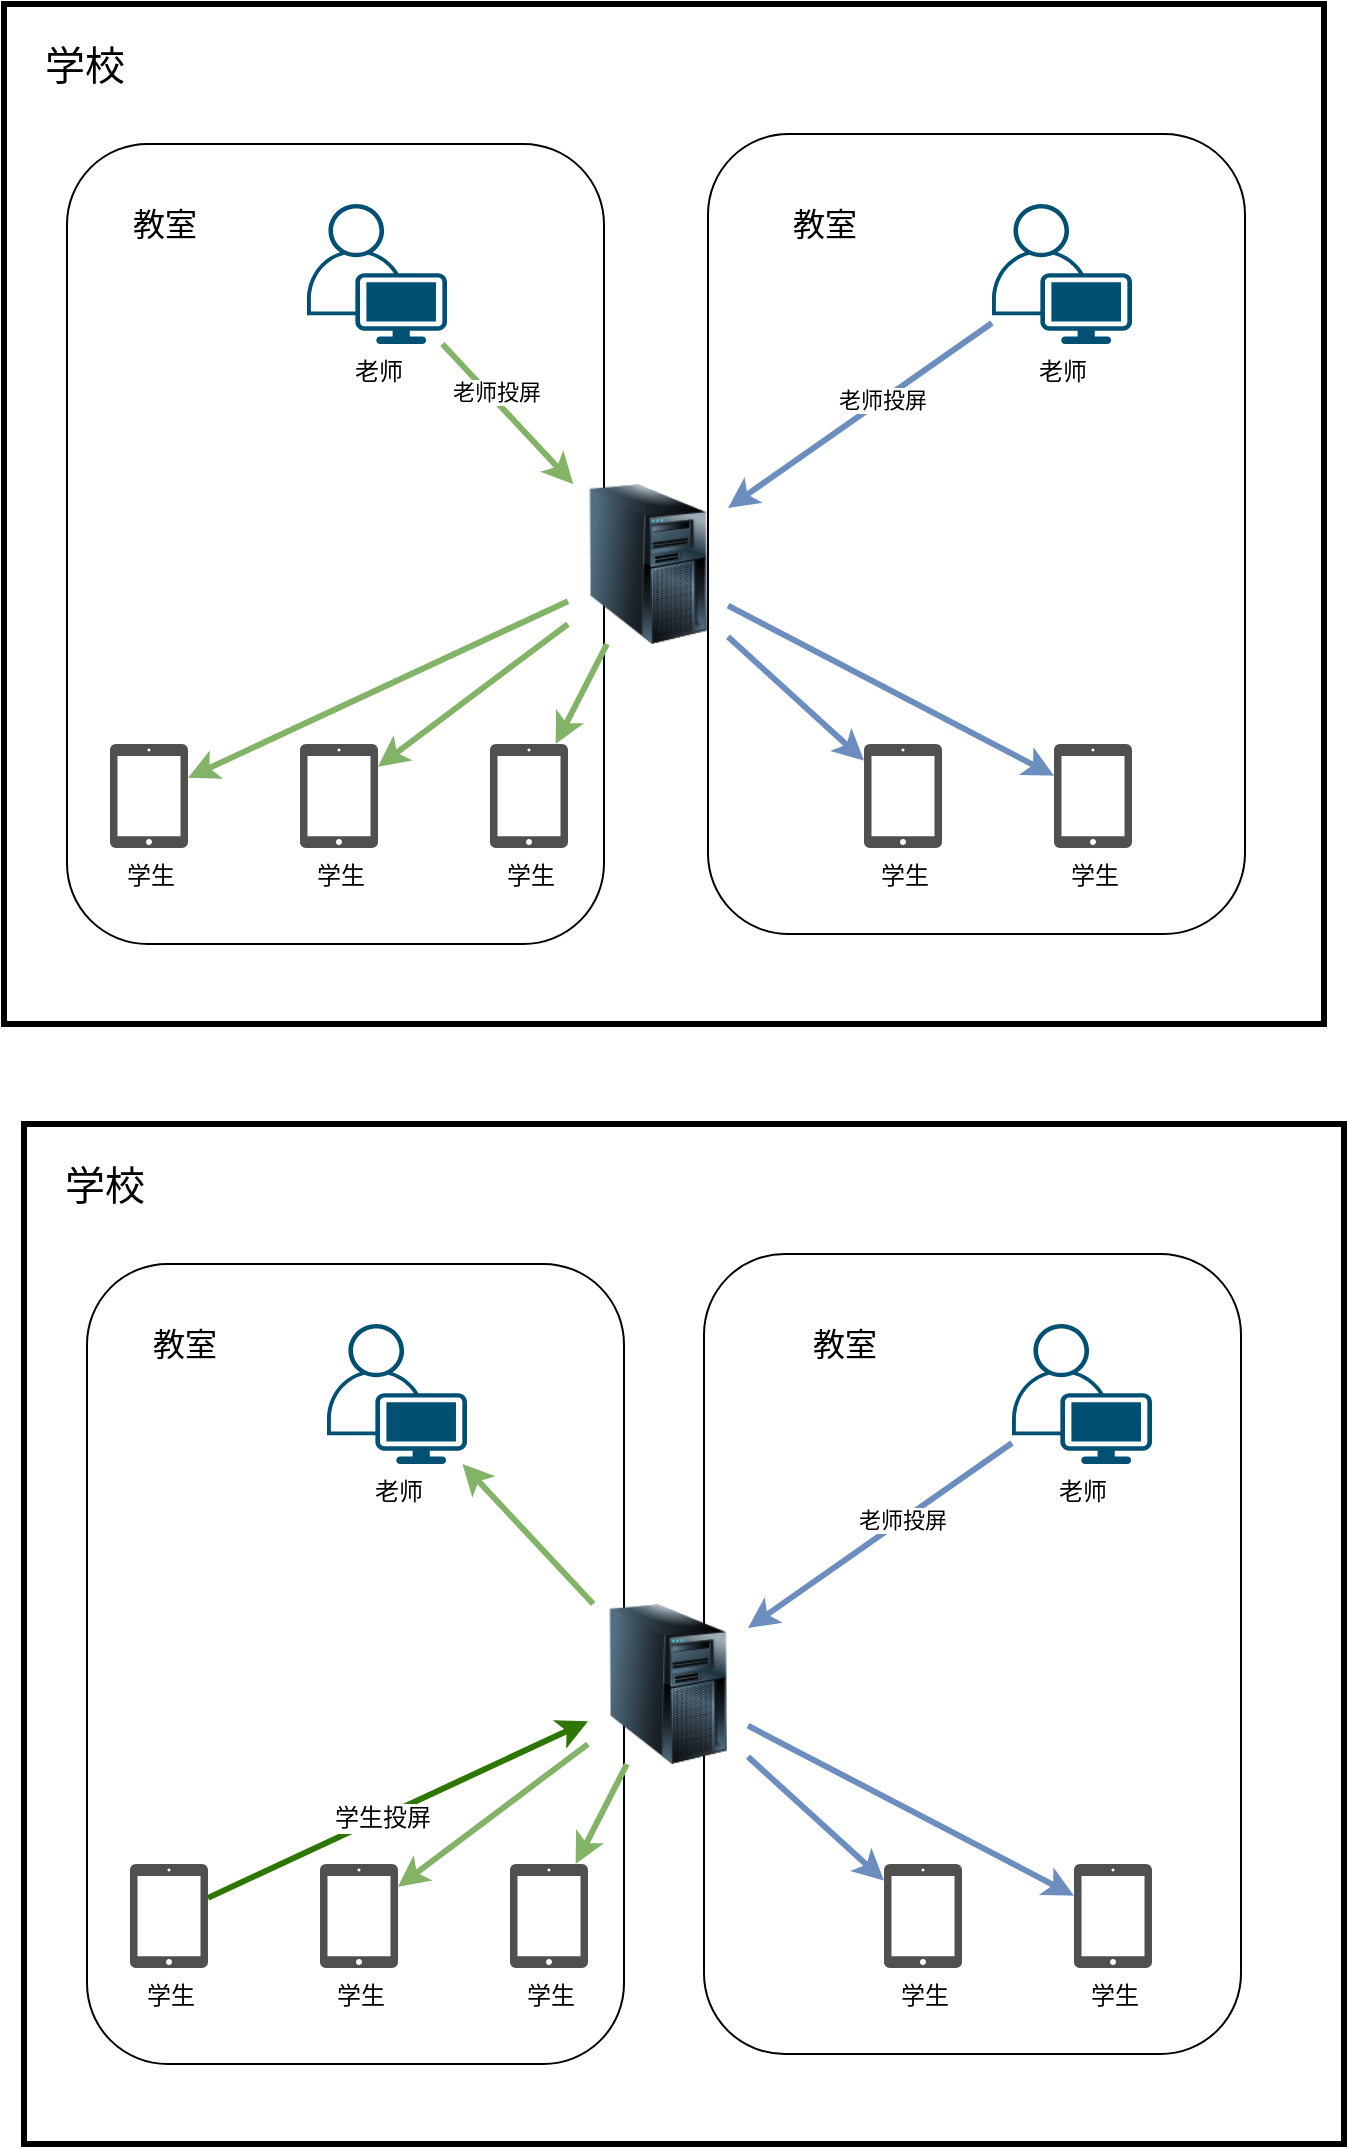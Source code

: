 <mxfile version="13.3.5" type="device" pages="2"><diagram id="tAPSnqdzK5UdrrpD2V4k" name="第 1 页"><mxGraphModel dx="1250" dy="2069" grid="1" gridSize="10" guides="1" tooltips="1" connect="1" arrows="1" fold="1" page="1" pageScale="1" pageWidth="827" pageHeight="1169" math="0" shadow="0"><root><mxCell id="0"/><mxCell id="1" parent="0"/><mxCell id="n63GB91owtGo9EB-NZ4O-34" value="" style="rounded=0;whiteSpace=wrap;html=1;strokeWidth=3;" vertex="1" parent="1"><mxGeometry x="40" y="-1130" width="660" height="510" as="geometry"/></mxCell><mxCell id="n63GB91owtGo9EB-NZ4O-35" value="" style="rounded=1;whiteSpace=wrap;html=1;strokeWidth=1;" vertex="1" parent="1"><mxGeometry x="71.5" y="-1060" width="268.5" height="400" as="geometry"/></mxCell><mxCell id="n63GB91owtGo9EB-NZ4O-36" value="" style="rounded=1;whiteSpace=wrap;html=1;strokeWidth=1;" vertex="1" parent="1"><mxGeometry x="392" y="-1065" width="268.5" height="400" as="geometry"/></mxCell><mxCell id="n63GB91owtGo9EB-NZ4O-9" style="rounded=0;orthogonalLoop=1;jettySize=auto;html=1;strokeWidth=3;fillColor=#d5e8d4;strokeColor=#82b366;" edge="1" parent="1" source="n63GB91owtGo9EB-NZ4O-1" target="n63GB91owtGo9EB-NZ4O-8"><mxGeometry relative="1" as="geometry"/></mxCell><mxCell id="n63GB91owtGo9EB-NZ4O-31" value="老师投屏" style="edgeLabel;html=1;align=center;verticalAlign=middle;resizable=0;points=[];" vertex="1" connectable="0" parent="n63GB91owtGo9EB-NZ4O-9"><mxGeometry x="-0.267" y="3" relative="1" as="geometry"><mxPoint as="offset"/></mxGeometry></mxCell><mxCell id="n63GB91owtGo9EB-NZ4O-1" value="老师" style="points=[[0.35,0,0],[0.98,0.51,0],[1,0.71,0],[0.67,1,0],[0,0.795,0],[0,0.65,0]];verticalLabelPosition=bottom;html=1;verticalAlign=top;align=center;pointerEvents=1;shape=mxgraph.cisco19.user;fillColor=#005073;strokeColor=none;strokeWidth=3;" vertex="1" parent="1"><mxGeometry x="191.5" y="-1030" width="70" height="70" as="geometry"/></mxCell><mxCell id="n63GB91owtGo9EB-NZ4O-2" value="学生" style="pointerEvents=1;shadow=0;dashed=0;html=1;strokeColor=none;fillColor=#505050;labelPosition=center;verticalLabelPosition=bottom;verticalAlign=top;outlineConnect=0;align=center;shape=mxgraph.office.devices.tablet_ipad;strokeWidth=3;" vertex="1" parent="1"><mxGeometry x="93" y="-760" width="39" height="52" as="geometry"/></mxCell><mxCell id="n63GB91owtGo9EB-NZ4O-3" value="学生" style="pointerEvents=1;shadow=0;dashed=0;html=1;strokeColor=none;fillColor=#505050;labelPosition=center;verticalLabelPosition=bottom;verticalAlign=top;outlineConnect=0;align=center;shape=mxgraph.office.devices.tablet_ipad;strokeWidth=3;" vertex="1" parent="1"><mxGeometry x="188" y="-760" width="39" height="52" as="geometry"/></mxCell><mxCell id="n63GB91owtGo9EB-NZ4O-4" value="学生" style="pointerEvents=1;shadow=0;dashed=0;html=1;strokeColor=none;fillColor=#505050;labelPosition=center;verticalLabelPosition=bottom;verticalAlign=top;outlineConnect=0;align=center;shape=mxgraph.office.devices.tablet_ipad;strokeWidth=3;" vertex="1" parent="1"><mxGeometry x="283" y="-760" width="39" height="52" as="geometry"/></mxCell><mxCell id="n63GB91owtGo9EB-NZ4O-5" value="学生" style="pointerEvents=1;shadow=0;dashed=0;html=1;strokeColor=none;fillColor=#505050;labelPosition=center;verticalLabelPosition=bottom;verticalAlign=top;outlineConnect=0;align=center;shape=mxgraph.office.devices.tablet_ipad;strokeWidth=3;" vertex="1" parent="1"><mxGeometry x="470" y="-760" width="39" height="52" as="geometry"/></mxCell><mxCell id="n63GB91owtGo9EB-NZ4O-6" value="学生" style="pointerEvents=1;shadow=0;dashed=0;html=1;strokeColor=none;fillColor=#505050;labelPosition=center;verticalLabelPosition=bottom;verticalAlign=top;outlineConnect=0;align=center;shape=mxgraph.office.devices.tablet_ipad;strokeWidth=3;" vertex="1" parent="1"><mxGeometry x="565" y="-760" width="39" height="52" as="geometry"/></mxCell><mxCell id="n63GB91owtGo9EB-NZ4O-10" style="edgeStyle=none;rounded=0;orthogonalLoop=1;jettySize=auto;html=1;strokeWidth=3;fillColor=#dae8fc;strokeColor=#6c8ebf;" edge="1" parent="1" source="n63GB91owtGo9EB-NZ4O-7" target="n63GB91owtGo9EB-NZ4O-8"><mxGeometry relative="1" as="geometry"/></mxCell><mxCell id="n63GB91owtGo9EB-NZ4O-32" value="老师投屏" style="edgeLabel;html=1;align=center;verticalAlign=middle;resizable=0;points=[];" vertex="1" connectable="0" parent="n63GB91owtGo9EB-NZ4O-10"><mxGeometry x="-0.16" relative="1" as="geometry"><mxPoint as="offset"/></mxGeometry></mxCell><mxCell id="n63GB91owtGo9EB-NZ4O-7" value="老师" style="points=[[0.35,0,0],[0.98,0.51,0],[1,0.71,0],[0.67,1,0],[0,0.795,0],[0,0.65,0]];verticalLabelPosition=bottom;html=1;verticalAlign=top;aspect=fixed;align=center;pointerEvents=1;shape=mxgraph.cisco19.user;fillColor=#005073;strokeColor=none;strokeWidth=3;" vertex="1" parent="1"><mxGeometry x="534" y="-1030" width="70" height="70" as="geometry"/></mxCell><mxCell id="n63GB91owtGo9EB-NZ4O-11" style="edgeStyle=none;rounded=0;orthogonalLoop=1;jettySize=auto;html=1;strokeWidth=3;fillColor=#d5e8d4;strokeColor=#82b366;" edge="1" parent="1" source="n63GB91owtGo9EB-NZ4O-8" target="n63GB91owtGo9EB-NZ4O-2"><mxGeometry relative="1" as="geometry"/></mxCell><mxCell id="n63GB91owtGo9EB-NZ4O-12" style="edgeStyle=none;rounded=0;orthogonalLoop=1;jettySize=auto;html=1;strokeWidth=3;fillColor=#d5e8d4;strokeColor=#82b366;" edge="1" parent="1" source="n63GB91owtGo9EB-NZ4O-8" target="n63GB91owtGo9EB-NZ4O-3"><mxGeometry relative="1" as="geometry"/></mxCell><mxCell id="n63GB91owtGo9EB-NZ4O-13" style="edgeStyle=none;rounded=0;orthogonalLoop=1;jettySize=auto;html=1;strokeWidth=3;fillColor=#d5e8d4;strokeColor=#82b366;" edge="1" parent="1" source="n63GB91owtGo9EB-NZ4O-8" target="n63GB91owtGo9EB-NZ4O-4"><mxGeometry relative="1" as="geometry"/></mxCell><mxCell id="n63GB91owtGo9EB-NZ4O-14" style="edgeStyle=none;rounded=0;orthogonalLoop=1;jettySize=auto;html=1;strokeWidth=3;fillColor=#dae8fc;strokeColor=#6c8ebf;" edge="1" parent="1" source="n63GB91owtGo9EB-NZ4O-8" target="n63GB91owtGo9EB-NZ4O-5"><mxGeometry relative="1" as="geometry"/></mxCell><mxCell id="n63GB91owtGo9EB-NZ4O-15" style="edgeStyle=none;rounded=0;orthogonalLoop=1;jettySize=auto;html=1;strokeWidth=3;fillColor=#dae8fc;strokeColor=#6c8ebf;" edge="1" parent="1" source="n63GB91owtGo9EB-NZ4O-8" target="n63GB91owtGo9EB-NZ4O-6"><mxGeometry relative="1" as="geometry"/></mxCell><mxCell id="n63GB91owtGo9EB-NZ4O-8" value="" style="image;html=1;labelBackgroundColor=#ffffff;image=img/lib/clip_art/computers/Server_Tower_128x128.png;strokeWidth=3;" vertex="1" parent="1"><mxGeometry x="322" y="-890" width="80" height="80" as="geometry"/></mxCell><mxCell id="n63GB91owtGo9EB-NZ4O-37" value="学校" style="text;html=1;align=center;verticalAlign=middle;resizable=0;points=[];autosize=1;fontSize=20;" vertex="1" parent="1"><mxGeometry x="50" y="-1115" width="60" height="30" as="geometry"/></mxCell><mxCell id="n63GB91owtGo9EB-NZ4O-38" value="教室" style="text;html=1;align=center;verticalAlign=middle;resizable=0;points=[];autosize=1;fontSize=16;" vertex="1" parent="1"><mxGeometry x="95" y="-1030" width="50" height="20" as="geometry"/></mxCell><mxCell id="n63GB91owtGo9EB-NZ4O-39" value="教室" style="text;html=1;align=center;verticalAlign=middle;resizable=0;points=[];autosize=1;fontSize=16;" vertex="1" parent="1"><mxGeometry x="425" y="-1030" width="50" height="20" as="geometry"/></mxCell><mxCell id="n63GB91owtGo9EB-NZ4O-40" value="" style="rounded=0;whiteSpace=wrap;html=1;strokeWidth=3;" vertex="1" parent="1"><mxGeometry x="50" y="-570" width="660" height="510" as="geometry"/></mxCell><mxCell id="n63GB91owtGo9EB-NZ4O-41" value="" style="rounded=1;whiteSpace=wrap;html=1;strokeWidth=1;" vertex="1" parent="1"><mxGeometry x="81.5" y="-500" width="268.5" height="400" as="geometry"/></mxCell><mxCell id="n63GB91owtGo9EB-NZ4O-42" value="" style="rounded=1;whiteSpace=wrap;html=1;strokeWidth=1;" vertex="1" parent="1"><mxGeometry x="390" y="-505" width="268.5" height="400" as="geometry"/></mxCell><mxCell id="n63GB91owtGo9EB-NZ4O-43" style="rounded=0;orthogonalLoop=1;jettySize=auto;html=1;strokeWidth=3;fillColor=#d5e8d4;strokeColor=#82b366;" edge="1" parent="1" source="n63GB91owtGo9EB-NZ4O-59" target="n63GB91owtGo9EB-NZ4O-45"><mxGeometry relative="1" as="geometry"/></mxCell><mxCell id="n63GB91owtGo9EB-NZ4O-45" value="老师" style="points=[[0.35,0,0],[0.98,0.51,0],[1,0.71,0],[0.67,1,0],[0,0.795,0],[0,0.65,0]];verticalLabelPosition=bottom;html=1;verticalAlign=top;align=center;pointerEvents=1;shape=mxgraph.cisco19.user;fillColor=#005073;strokeColor=none;strokeWidth=3;" vertex="1" parent="1"><mxGeometry x="201.5" y="-470" width="70" height="70" as="geometry"/></mxCell><mxCell id="n63GB91owtGo9EB-NZ4O-46" value="学生" style="pointerEvents=1;shadow=0;dashed=0;html=1;strokeColor=none;fillColor=#505050;labelPosition=center;verticalLabelPosition=bottom;verticalAlign=top;outlineConnect=0;align=center;shape=mxgraph.office.devices.tablet_ipad;strokeWidth=3;" vertex="1" parent="1"><mxGeometry x="103" y="-200" width="39" height="52" as="geometry"/></mxCell><mxCell id="n63GB91owtGo9EB-NZ4O-47" value="学生" style="pointerEvents=1;shadow=0;dashed=0;html=1;strokeColor=none;fillColor=#505050;labelPosition=center;verticalLabelPosition=bottom;verticalAlign=top;outlineConnect=0;align=center;shape=mxgraph.office.devices.tablet_ipad;strokeWidth=3;" vertex="1" parent="1"><mxGeometry x="198" y="-200" width="39" height="52" as="geometry"/></mxCell><mxCell id="n63GB91owtGo9EB-NZ4O-48" value="学生" style="pointerEvents=1;shadow=0;dashed=0;html=1;strokeColor=none;fillColor=#505050;labelPosition=center;verticalLabelPosition=bottom;verticalAlign=top;outlineConnect=0;align=center;shape=mxgraph.office.devices.tablet_ipad;strokeWidth=3;" vertex="1" parent="1"><mxGeometry x="293" y="-200" width="39" height="52" as="geometry"/></mxCell><mxCell id="n63GB91owtGo9EB-NZ4O-49" value="学生" style="pointerEvents=1;shadow=0;dashed=0;html=1;strokeColor=none;fillColor=#505050;labelPosition=center;verticalLabelPosition=bottom;verticalAlign=top;outlineConnect=0;align=center;shape=mxgraph.office.devices.tablet_ipad;strokeWidth=3;" vertex="1" parent="1"><mxGeometry x="480" y="-200" width="39" height="52" as="geometry"/></mxCell><mxCell id="n63GB91owtGo9EB-NZ4O-50" value="学生" style="pointerEvents=1;shadow=0;dashed=0;html=1;strokeColor=none;fillColor=#505050;labelPosition=center;verticalLabelPosition=bottom;verticalAlign=top;outlineConnect=0;align=center;shape=mxgraph.office.devices.tablet_ipad;strokeWidth=3;" vertex="1" parent="1"><mxGeometry x="575" y="-200" width="39" height="52" as="geometry"/></mxCell><mxCell id="n63GB91owtGo9EB-NZ4O-51" style="edgeStyle=none;rounded=0;orthogonalLoop=1;jettySize=auto;html=1;strokeWidth=3;fillColor=#dae8fc;strokeColor=#6c8ebf;" edge="1" parent="1" source="n63GB91owtGo9EB-NZ4O-53" target="n63GB91owtGo9EB-NZ4O-59"><mxGeometry relative="1" as="geometry"/></mxCell><mxCell id="n63GB91owtGo9EB-NZ4O-52" value="老师投屏" style="edgeLabel;html=1;align=center;verticalAlign=middle;resizable=0;points=[];" vertex="1" connectable="0" parent="n63GB91owtGo9EB-NZ4O-51"><mxGeometry x="-0.16" relative="1" as="geometry"><mxPoint as="offset"/></mxGeometry></mxCell><mxCell id="n63GB91owtGo9EB-NZ4O-53" value="老师" style="points=[[0.35,0,0],[0.98,0.51,0],[1,0.71,0],[0.67,1,0],[0,0.795,0],[0,0.65,0]];verticalLabelPosition=bottom;html=1;verticalAlign=top;aspect=fixed;align=center;pointerEvents=1;shape=mxgraph.cisco19.user;fillColor=#005073;strokeColor=none;strokeWidth=3;" vertex="1" parent="1"><mxGeometry x="544" y="-470" width="70" height="70" as="geometry"/></mxCell><mxCell id="n63GB91owtGo9EB-NZ4O-54" style="edgeStyle=none;rounded=0;orthogonalLoop=1;jettySize=auto;html=1;strokeWidth=3;fillColor=#60a917;strokeColor=#2D7600;" edge="1" parent="1" source="n63GB91owtGo9EB-NZ4O-46" target="n63GB91owtGo9EB-NZ4O-59"><mxGeometry relative="1" as="geometry"/></mxCell><mxCell id="n63GB91owtGo9EB-NZ4O-63" value="学生投屏" style="edgeLabel;html=1;align=center;verticalAlign=middle;resizable=0;points=[];fontSize=12;" vertex="1" connectable="0" parent="n63GB91owtGo9EB-NZ4O-54"><mxGeometry x="-0.082" relative="1" as="geometry"><mxPoint as="offset"/></mxGeometry></mxCell><mxCell id="n63GB91owtGo9EB-NZ4O-55" style="edgeStyle=none;rounded=0;orthogonalLoop=1;jettySize=auto;html=1;strokeWidth=3;fillColor=#d5e8d4;strokeColor=#82b366;" edge="1" parent="1" source="n63GB91owtGo9EB-NZ4O-59" target="n63GB91owtGo9EB-NZ4O-47"><mxGeometry relative="1" as="geometry"/></mxCell><mxCell id="n63GB91owtGo9EB-NZ4O-56" style="edgeStyle=none;rounded=0;orthogonalLoop=1;jettySize=auto;html=1;strokeWidth=3;fillColor=#d5e8d4;strokeColor=#82b366;" edge="1" parent="1" source="n63GB91owtGo9EB-NZ4O-59" target="n63GB91owtGo9EB-NZ4O-48"><mxGeometry relative="1" as="geometry"/></mxCell><mxCell id="n63GB91owtGo9EB-NZ4O-57" style="edgeStyle=none;rounded=0;orthogonalLoop=1;jettySize=auto;html=1;strokeWidth=3;fillColor=#dae8fc;strokeColor=#6c8ebf;" edge="1" parent="1" source="n63GB91owtGo9EB-NZ4O-59" target="n63GB91owtGo9EB-NZ4O-49"><mxGeometry relative="1" as="geometry"/></mxCell><mxCell id="n63GB91owtGo9EB-NZ4O-58" style="edgeStyle=none;rounded=0;orthogonalLoop=1;jettySize=auto;html=1;strokeWidth=3;fillColor=#dae8fc;strokeColor=#6c8ebf;" edge="1" parent="1" source="n63GB91owtGo9EB-NZ4O-59" target="n63GB91owtGo9EB-NZ4O-50"><mxGeometry relative="1" as="geometry"/></mxCell><mxCell id="n63GB91owtGo9EB-NZ4O-59" value="" style="image;html=1;labelBackgroundColor=#ffffff;image=img/lib/clip_art/computers/Server_Tower_128x128.png;strokeWidth=3;" vertex="1" parent="1"><mxGeometry x="332" y="-330" width="80" height="80" as="geometry"/></mxCell><mxCell id="n63GB91owtGo9EB-NZ4O-60" value="学校" style="text;html=1;align=center;verticalAlign=middle;resizable=0;points=[];autosize=1;fontSize=20;" vertex="1" parent="1"><mxGeometry x="60" y="-555" width="60" height="30" as="geometry"/></mxCell><mxCell id="n63GB91owtGo9EB-NZ4O-61" value="教室" style="text;html=1;align=center;verticalAlign=middle;resizable=0;points=[];autosize=1;fontSize=16;" vertex="1" parent="1"><mxGeometry x="105" y="-470" width="50" height="20" as="geometry"/></mxCell><mxCell id="n63GB91owtGo9EB-NZ4O-62" value="教室" style="text;html=1;align=center;verticalAlign=middle;resizable=0;points=[];autosize=1;fontSize=16;" vertex="1" parent="1"><mxGeometry x="435" y="-470" width="50" height="20" as="geometry"/></mxCell></root></mxGraphModel></diagram><diagram id="m1uatFtgyrdVaIssAsyy" name="第 2 页"><mxGraphModel dx="1250" dy="900" grid="1" gridSize="10" guides="1" tooltips="1" connect="1" arrows="1" fold="1" page="1" pageScale="1" pageWidth="827" pageHeight="1169" math="0" shadow="0"><root><mxCell id="jPvBEQey0Vab2S8m6L6u-0"/><mxCell id="jPvBEQey0Vab2S8m6L6u-1" parent="jPvBEQey0Vab2S8m6L6u-0"/><mxCell id="jPvBEQey0Vab2S8m6L6u-2" value="" style="rounded=0;whiteSpace=wrap;html=1;fillColor=#FFFFFF;fontSize=12;fontColor=#000000;align=center;" vertex="1" parent="jPvBEQey0Vab2S8m6L6u-1"><mxGeometry x="60" y="80" width="600" height="120" as="geometry"/></mxCell><mxCell id="jPvBEQey0Vab2S8m6L6u-3" value="" style="rounded=0;whiteSpace=wrap;html=1;fillColor=#FFFFFF;fontSize=12;fontColor=#000000;align=center;" vertex="1" parent="jPvBEQey0Vab2S8m6L6u-1"><mxGeometry x="60" y="347" width="600" height="120" as="geometry"/></mxCell><mxCell id="jPvBEQey0Vab2S8m6L6u-4" value="数字水印" style="rounded=0;whiteSpace=wrap;html=1;fillColor=#FFFFFF;fontSize=12;fontColor=#000000;align=center;" vertex="1" parent="jPvBEQey0Vab2S8m6L6u-1"><mxGeometry x="140" y="360" width="120" height="40" as="geometry"/></mxCell><mxCell id="jPvBEQey0Vab2S8m6L6u-5" value="可逆信息隐藏技术" style="rounded=0;whiteSpace=wrap;html=1;fillColor=#FFFFFF;fontSize=12;fontColor=#000000;align=center;" vertex="1" parent="jPvBEQey0Vab2S8m6L6u-1"><mxGeometry x="400" y="360" width="120" height="40" as="geometry"/></mxCell><mxCell id="jPvBEQey0Vab2S8m6L6u-6" value="反向查询" style="rounded=0;whiteSpace=wrap;html=1;fillColor=#FFFFFF;fontSize=12;fontColor=#000000;align=center;" vertex="1" parent="jPvBEQey0Vab2S8m6L6u-1"><mxGeometry x="140" y="420" width="120" height="40" as="geometry"/></mxCell><mxCell id="jPvBEQey0Vab2S8m6L6u-7" value="课程管理" style="rounded=0;whiteSpace=wrap;html=1;fillColor=#FFFFFF;fontSize=12;fontColor=#000000;align=center;" vertex="1" parent="jPvBEQey0Vab2S8m6L6u-1"><mxGeometry x="300" y="93" width="120" height="40" as="geometry"/></mxCell><mxCell id="jPvBEQey0Vab2S8m6L6u-8" value="课室管理" style="rounded=0;whiteSpace=wrap;html=1;fillColor=#FFFFFF;fontSize=12;fontColor=#000000;align=center;" vertex="1" parent="jPvBEQey0Vab2S8m6L6u-1"><mxGeometry x="470" y="93" width="120" height="40" as="geometry"/></mxCell><mxCell id="jPvBEQey0Vab2S8m6L6u-9" value="数据分析" style="rounded=0;whiteSpace=wrap;html=1;fillColor=#FFFFFF;fontSize=12;fontColor=#000000;align=center;" vertex="1" parent="jPvBEQey0Vab2S8m6L6u-1"><mxGeometry x="470" y="143" width="120" height="40" as="geometry"/></mxCell><mxCell id="jPvBEQey0Vab2S8m6L6u-10" value="资源管理" style="rounded=0;whiteSpace=wrap;html=1;fillColor=#FFFFFF;fontSize=12;fontColor=#000000;align=center;" vertex="1" parent="jPvBEQey0Vab2S8m6L6u-1"><mxGeometry x="300" y="143" width="120" height="40" as="geometry"/></mxCell><mxCell id="jPvBEQey0Vab2S8m6L6u-11" value="用户管理" style="rounded=0;whiteSpace=wrap;html=1;fillColor=#FFFFFF;fontSize=12;fontColor=#000000;align=center;" vertex="1" parent="jPvBEQey0Vab2S8m6L6u-1"><mxGeometry x="130" y="143" width="120" height="40" as="geometry"/></mxCell><mxCell id="jPvBEQey0Vab2S8m6L6u-12" value="" style="rounded=0;whiteSpace=wrap;html=1;fillColor=#FFFFFF;fontSize=12;fontColor=#000000;align=center;" vertex="1" parent="jPvBEQey0Vab2S8m6L6u-1"><mxGeometry x="60" y="213" width="600" height="120" as="geometry"/></mxCell><mxCell id="jPvBEQey0Vab2S8m6L6u-13" value="资源产权登记" style="rounded=0;whiteSpace=wrap;html=1;fillColor=#FFFFFF;fontSize=12;fontColor=#000000;align=center;" vertex="1" parent="jPvBEQey0Vab2S8m6L6u-1"><mxGeometry x="190" y="230" width="120" height="40" as="geometry"/></mxCell><mxCell id="jPvBEQey0Vab2S8m6L6u-14" value="账户中心" style="rounded=0;whiteSpace=wrap;html=1;fillColor=#FFFFFF;fontSize=12;fontColor=#000000;align=center;" vertex="1" parent="jPvBEQey0Vab2S8m6L6u-1"><mxGeometry x="400" y="230" width="120" height="40" as="geometry"/></mxCell><mxCell id="jPvBEQey0Vab2S8m6L6u-15" value="资源交易" style="rounded=0;whiteSpace=wrap;html=1;fillColor=#FFFFFF;fontSize=12;fontColor=#000000;align=center;" vertex="1" parent="jPvBEQey0Vab2S8m6L6u-1"><mxGeometry x="130" y="280" width="120" height="40" as="geometry"/></mxCell><mxCell id="jPvBEQey0Vab2S8m6L6u-16" value="合约管理" style="rounded=0;whiteSpace=wrap;html=1;fillColor=#FFFFFF;fontSize=12;fontColor=#000000;align=center;" vertex="1" parent="jPvBEQey0Vab2S8m6L6u-1"><mxGeometry x="300" y="280" width="120" height="40" as="geometry"/></mxCell><mxCell id="jPvBEQey0Vab2S8m6L6u-17" value="" style="rounded=0;whiteSpace=wrap;html=1;fillColor=#FFFFFF;fontSize=12;fontColor=#000000;align=center;" vertex="1" parent="jPvBEQey0Vab2S8m6L6u-1"><mxGeometry x="60" y="480" width="600" height="120" as="geometry"/></mxCell><mxCell id="jPvBEQey0Vab2S8m6L6u-18" value="" style="edgeStyle=orthogonalEdgeStyle;curved=1;rounded=0;orthogonalLoop=1;jettySize=auto;html=1;strokeWidth=2;fontSize=12;fontColor=#000000;opacity=60;" edge="1" parent="jPvBEQey0Vab2S8m6L6u-1" source="jPvBEQey0Vab2S8m6L6u-19" target="jPvBEQey0Vab2S8m6L6u-22"><mxGeometry relative="1" as="geometry"/></mxCell><mxCell id="jPvBEQey0Vab2S8m6L6u-19" value="区块" style="rounded=0;whiteSpace=wrap;html=1;fillColor=#FFFFFF;fontSize=12;fontColor=#000000;align=center;" vertex="1" parent="jPvBEQey0Vab2S8m6L6u-1"><mxGeometry x="220" y="530" width="50" height="40" as="geometry"/></mxCell><mxCell id="jPvBEQey0Vab2S8m6L6u-20" value="" style="edgeStyle=orthogonalEdgeStyle;curved=1;rounded=0;orthogonalLoop=1;jettySize=auto;html=1;strokeWidth=2;fontSize=12;fontColor=#000000;opacity=60;" edge="1" parent="jPvBEQey0Vab2S8m6L6u-1" target="jPvBEQey0Vab2S8m6L6u-19"><mxGeometry relative="1" as="geometry"><mxPoint x="180" y="550" as="sourcePoint"/></mxGeometry></mxCell><mxCell id="jPvBEQey0Vab2S8m6L6u-21" value="" style="edgeStyle=orthogonalEdgeStyle;curved=1;rounded=0;orthogonalLoop=1;jettySize=auto;html=1;strokeWidth=2;fontSize=12;fontColor=#000000;opacity=60;" edge="1" parent="jPvBEQey0Vab2S8m6L6u-1" source="jPvBEQey0Vab2S8m6L6u-22" target="jPvBEQey0Vab2S8m6L6u-24"><mxGeometry relative="1" as="geometry"/></mxCell><mxCell id="jPvBEQey0Vab2S8m6L6u-22" value="区块" style="rounded=0;whiteSpace=wrap;html=1;fillColor=#FFFFFF;fontSize=12;fontColor=#000000;align=center;" vertex="1" parent="jPvBEQey0Vab2S8m6L6u-1"><mxGeometry x="320" y="530" width="50" height="40" as="geometry"/></mxCell><mxCell id="jPvBEQey0Vab2S8m6L6u-23" value="" style="edgeStyle=orthogonalEdgeStyle;curved=1;rounded=0;orthogonalLoop=1;jettySize=auto;html=1;strokeWidth=2;fontSize=12;fontColor=#000000;opacity=60;" edge="1" parent="jPvBEQey0Vab2S8m6L6u-1" source="jPvBEQey0Vab2S8m6L6u-24" target="jPvBEQey0Vab2S8m6L6u-26"><mxGeometry relative="1" as="geometry"/></mxCell><mxCell id="jPvBEQey0Vab2S8m6L6u-24" value="区块" style="rounded=0;whiteSpace=wrap;html=1;fillColor=#FFFFFF;fontSize=12;fontColor=#000000;align=center;" vertex="1" parent="jPvBEQey0Vab2S8m6L6u-1"><mxGeometry x="420" y="530" width="50" height="40" as="geometry"/></mxCell><mxCell id="jPvBEQey0Vab2S8m6L6u-25" value="" style="edgeStyle=orthogonalEdgeStyle;curved=1;rounded=0;orthogonalLoop=1;jettySize=auto;html=1;strokeWidth=2;fontSize=12;fontColor=#000000;opacity=60;" edge="1" parent="jPvBEQey0Vab2S8m6L6u-1" source="jPvBEQey0Vab2S8m6L6u-26"><mxGeometry relative="1" as="geometry"><mxPoint x="610" y="550" as="targetPoint"/></mxGeometry></mxCell><mxCell id="jPvBEQey0Vab2S8m6L6u-26" value="区块" style="rounded=0;whiteSpace=wrap;html=1;fillColor=#FFFFFF;fontSize=12;fontColor=#000000;align=center;" vertex="1" parent="jPvBEQey0Vab2S8m6L6u-1"><mxGeometry x="520" y="530" width="50" height="40" as="geometry"/></mxCell><mxCell id="jPvBEQey0Vab2S8m6L6u-27" value="应&lt;br style=&quot;font-size: 15px;&quot;&gt;用&lt;br style=&quot;font-size: 15px;&quot;&gt;层" style="text;html=1;align=center;verticalAlign=middle;resizable=0;points=[];autosize=1;fontSize=15;fontColor=#000000;" vertex="1" parent="jPvBEQey0Vab2S8m6L6u-1"><mxGeometry x="70" y="110" width="30" height="60" as="geometry"/></mxCell><mxCell id="jPvBEQey0Vab2S8m6L6u-28" value="拓&lt;br&gt;展&lt;br&gt;层" style="text;html=1;align=center;verticalAlign=middle;resizable=0;points=[];autosize=1;fontSize=15;fontColor=#000000;" vertex="1" parent="jPvBEQey0Vab2S8m6L6u-1"><mxGeometry x="70" y="240" width="30" height="60" as="geometry"/></mxCell><mxCell id="jPvBEQey0Vab2S8m6L6u-29" value="协&lt;br&gt;议&lt;br&gt;层" style="text;html=1;align=center;verticalAlign=middle;resizable=0;points=[];autosize=1;fontSize=15;fontColor=#000000;" vertex="1" parent="jPvBEQey0Vab2S8m6L6u-1"><mxGeometry x="70" y="380" width="30" height="60" as="geometry"/></mxCell><mxCell id="jPvBEQey0Vab2S8m6L6u-30" value="教师端" style="rounded=0;whiteSpace=wrap;html=1;fillColor=#FFFFFF;fontSize=12;fontColor=#000000;align=center;" vertex="1" parent="jPvBEQey0Vab2S8m6L6u-1"><mxGeometry x="130" y="10" width="120" height="40" as="geometry"/></mxCell><mxCell id="jPvBEQey0Vab2S8m6L6u-31" value="学生端" style="rounded=0;whiteSpace=wrap;html=1;fillColor=#FFFFFF;fontSize=12;fontColor=#000000;align=center;" vertex="1" parent="jPvBEQey0Vab2S8m6L6u-1"><mxGeometry x="440" y="10" width="120" height="40" as="geometry"/></mxCell><mxCell id="jPvBEQey0Vab2S8m6L6u-32" value="区&lt;br&gt;块&lt;br&gt;链&lt;br&gt;底&lt;br&gt;层" style="text;html=1;align=center;verticalAlign=middle;resizable=0;points=[];autosize=1;fontSize=15;fontColor=#000000;" vertex="1" parent="jPvBEQey0Vab2S8m6L6u-1"><mxGeometry x="70" y="490" width="30" height="100" as="geometry"/></mxCell><mxCell id="jPvBEQey0Vab2S8m6L6u-33" value="" style="endArrow=none;dashed=1;html=1;strokeWidth=2;fontSize=15;fontColor=#000000;opacity=60;dashPattern=1 1;" edge="1" parent="jPvBEQey0Vab2S8m6L6u-1"><mxGeometry width="50" height="50" relative="1" as="geometry"><mxPoint x="20" y="70" as="sourcePoint"/><mxPoint x="720" y="70" as="targetPoint"/></mxGeometry></mxCell><mxCell id="jPvBEQey0Vab2S8m6L6u-34" value="" style="endArrow=none;dashed=1;html=1;strokeWidth=2;fontSize=15;fontColor=#000000;opacity=60;dashPattern=1 1;" edge="1" parent="jPvBEQey0Vab2S8m6L6u-1"><mxGeometry width="50" height="50" relative="1" as="geometry"><mxPoint x="20" y="474" as="sourcePoint"/><mxPoint x="720" y="474" as="targetPoint"/></mxGeometry></mxCell><mxCell id="jPvBEQey0Vab2S8m6L6u-35" value="投屏管理" style="rounded=0;whiteSpace=wrap;html=1;fillColor=#FFFFFF;fontSize=12;fontColor=#000000;align=center;" vertex="1" parent="jPvBEQey0Vab2S8m6L6u-1"><mxGeometry x="130" y="93" width="120" height="40" as="geometry"/></mxCell><mxCell id="jPvBEQey0Vab2S8m6L6u-36" value="标注法" style="rounded=0;whiteSpace=wrap;html=1;fillColor=#FFFFFF;fontSize=12;fontColor=#000000;align=center;" vertex="1" parent="jPvBEQey0Vab2S8m6L6u-1"><mxGeometry x="400" y="420" width="120" height="40" as="geometry"/></mxCell><mxCell id="jPvBEQey0Vab2S8m6L6u-37" value="CA认证" style="rounded=0;whiteSpace=wrap;html=1;fillColor=#FFFFFF;fontSize=12;fontColor=#000000;align=center;" vertex="1" parent="jPvBEQey0Vab2S8m6L6u-1"><mxGeometry x="470" y="280" width="120" height="40" as="geometry"/></mxCell></root></mxGraphModel></diagram></mxfile>